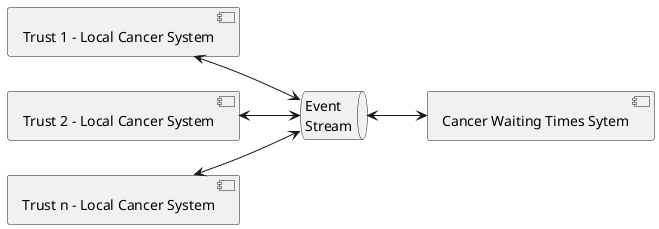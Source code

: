 @startuml cwt-tobe-evented-model
left to right direction

component "Trust 1 - Local Cancer System" as lcs1
component "Trust 2 - Local Cancer System" as lcs2
component "Trust n - Local Cancer System" as lcsn

component "Cancer Waiting Times Sytem" as cwt
queue "Event\nStream" as es

lcs1 <--> es
lcs2 <--> es
lcsn <--> es
es <--> cwt

@enduml